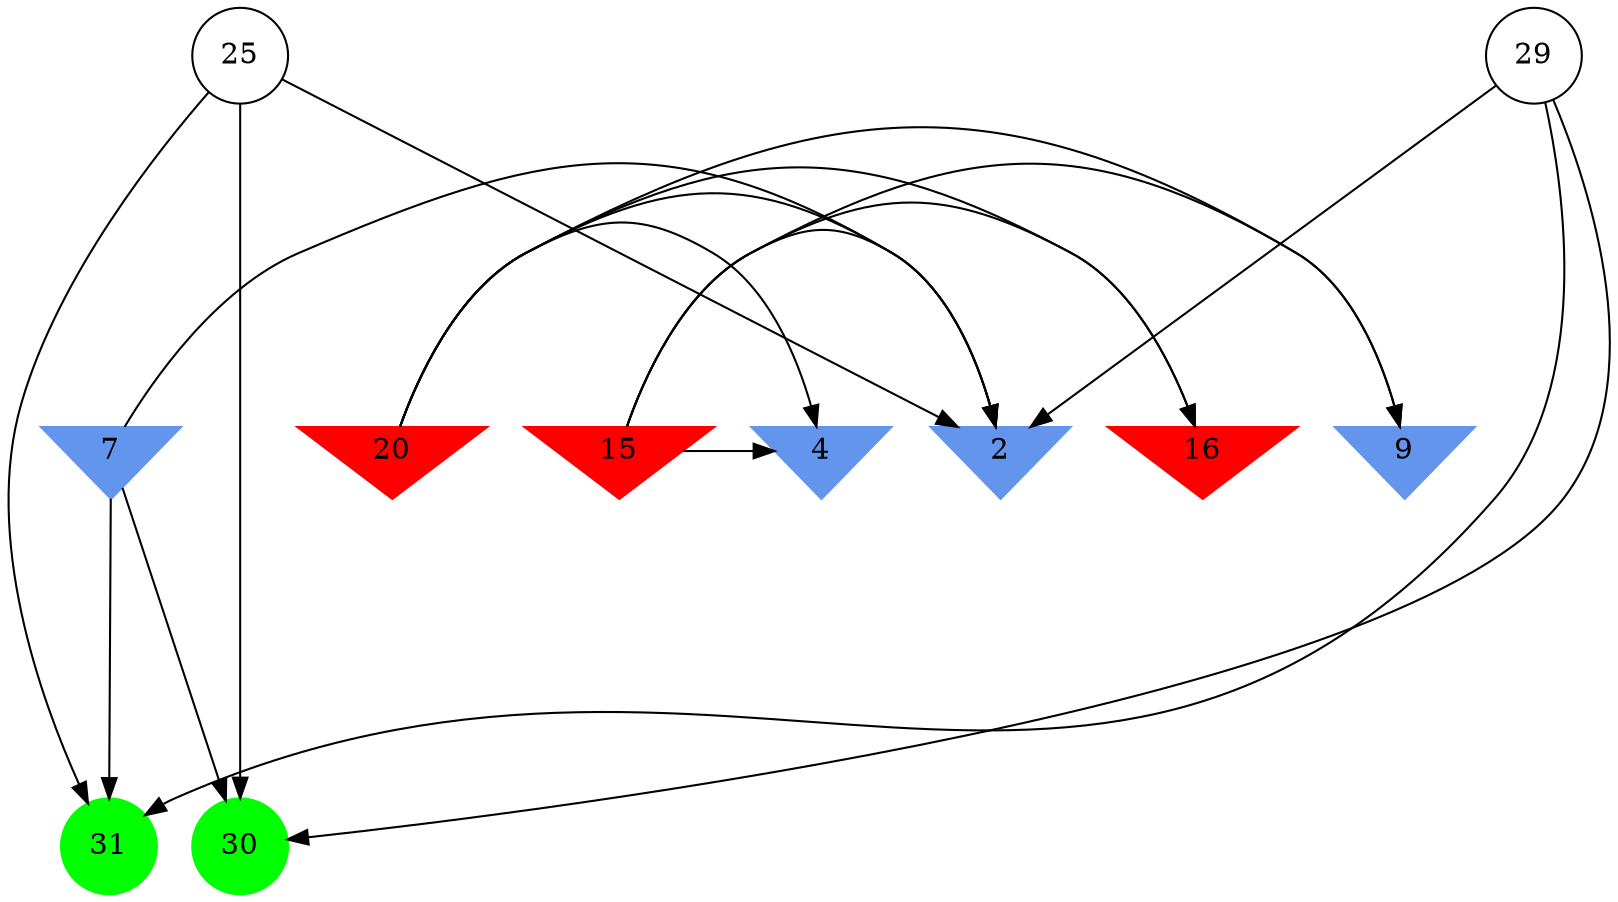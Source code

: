 digraph brain {
	ranksep=2.0;
	2 [shape=invtriangle,style=filled,color=cornflowerblue];
	4 [shape=invtriangle,style=filled,color=cornflowerblue];
	7 [shape=invtriangle,style=filled,color=cornflowerblue];
	9 [shape=invtriangle,style=filled,color=cornflowerblue];
	15 [shape=invtriangle,style=filled,color=red];
	16 [shape=invtriangle,style=filled,color=red];
	20 [shape=invtriangle,style=filled,color=red];
	25 [shape=circle,color=black];
	29 [shape=circle,color=black];
	30 [shape=circle,style=filled,color=green];
	31 [shape=circle,style=filled,color=green];
	7	->	2;
	7	->	30;
	7	->	31;
	29	->	2;
	29	->	30;
	29	->	31;
	25	->	2;
	25	->	30;
	25	->	31;
	15	->	16;
	15	->	9;
	15	->	2;
	15	->	4;
	20	->	16;
	20	->	9;
	20	->	2;
	20	->	4;
	{ rank=same; 2; 4; 7; 9; 15; 16; 20; }
	{ rank=same; 25; 29; }
	{ rank=same; 30; 31; }
}
